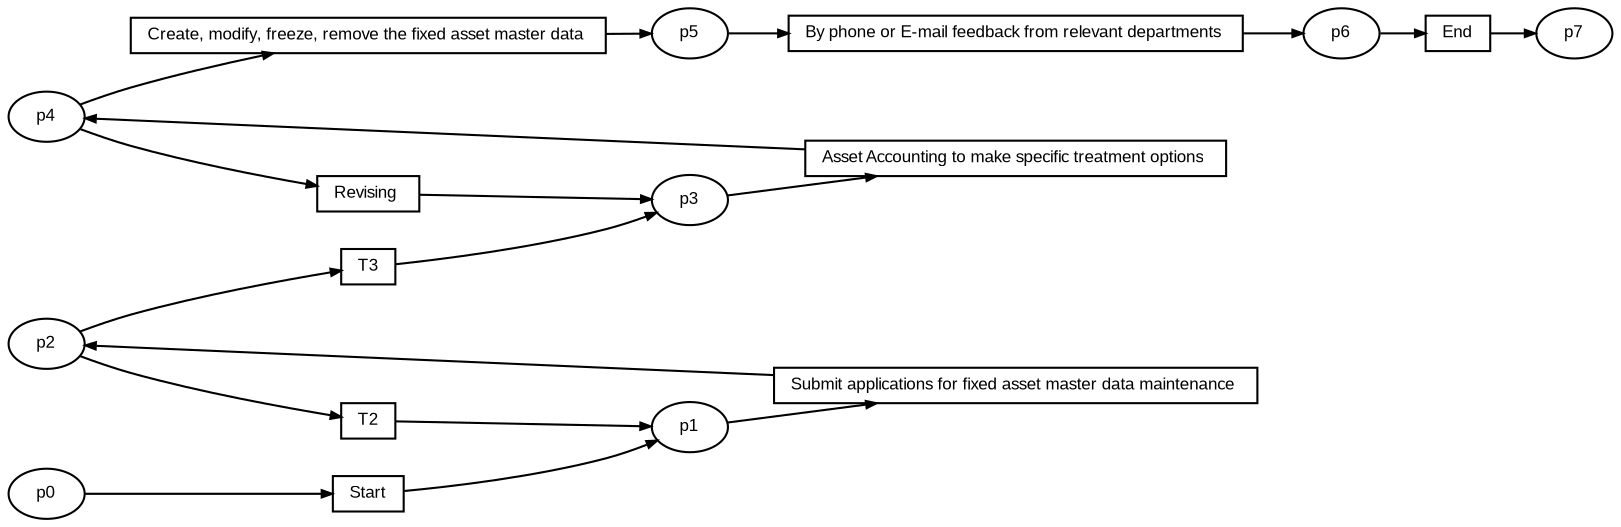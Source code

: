 digraph G {ranksep=".3"; fontsize="8"; remincross=true; margin="0.0,0.0"; fontname="Arial";rankdir="LR"; 
edge [arrowsize="0.5"];
node [height=".2",width=".2",fontname="Arial",fontsize="8"];
t0 [shape="box",label="End"];
t1 [shape="box",label="By phone or E-mail feedback from relevant departments "];
t2 [shape="box",label="Create, modify, freeze, remove the fixed asset master data "];
t3 [shape="box",label="Revising "];
t4 [shape="box",label="Asset Accounting to make specific treatment options "];
t5 [shape="box",label="T3"];
t6 [shape="box",label="T2"];
t7 [shape="box",label="Submit applications for fixed asset master data maintenance "];
t8 [shape="box",label="Start"];
p0 [shape="oval",label="p7"];
p1 [shape="oval",label="p6"];
p2 [shape="oval",label="p5"];
p3 [shape="oval",label="p4"];
p4 [shape="oval",label="p3"];
p5 [shape="oval",label="p2"];
p6 [shape="oval",label="p1"];
p7 [shape="oval",label="p0"];
p5 -> t6[label=""];
t5 -> p4[label=""];
p5 -> t5[label=""];
t4 -> p3[label=""];
t3 -> p4[label=""];
p7 -> t8[label=""];
t7 -> p5[label=""];
p1 -> t0[label=""];
t6 -> p6[label=""];
t8 -> p6[label=""];
p4 -> t4[label=""];
p3 -> t3[label=""];
t2 -> p2[label=""];
p3 -> t2[label=""];
t1 -> p1[label=""];
t0 -> p0[label=""];
p2 -> t1[label=""];
p6 -> t7[label=""];
}
